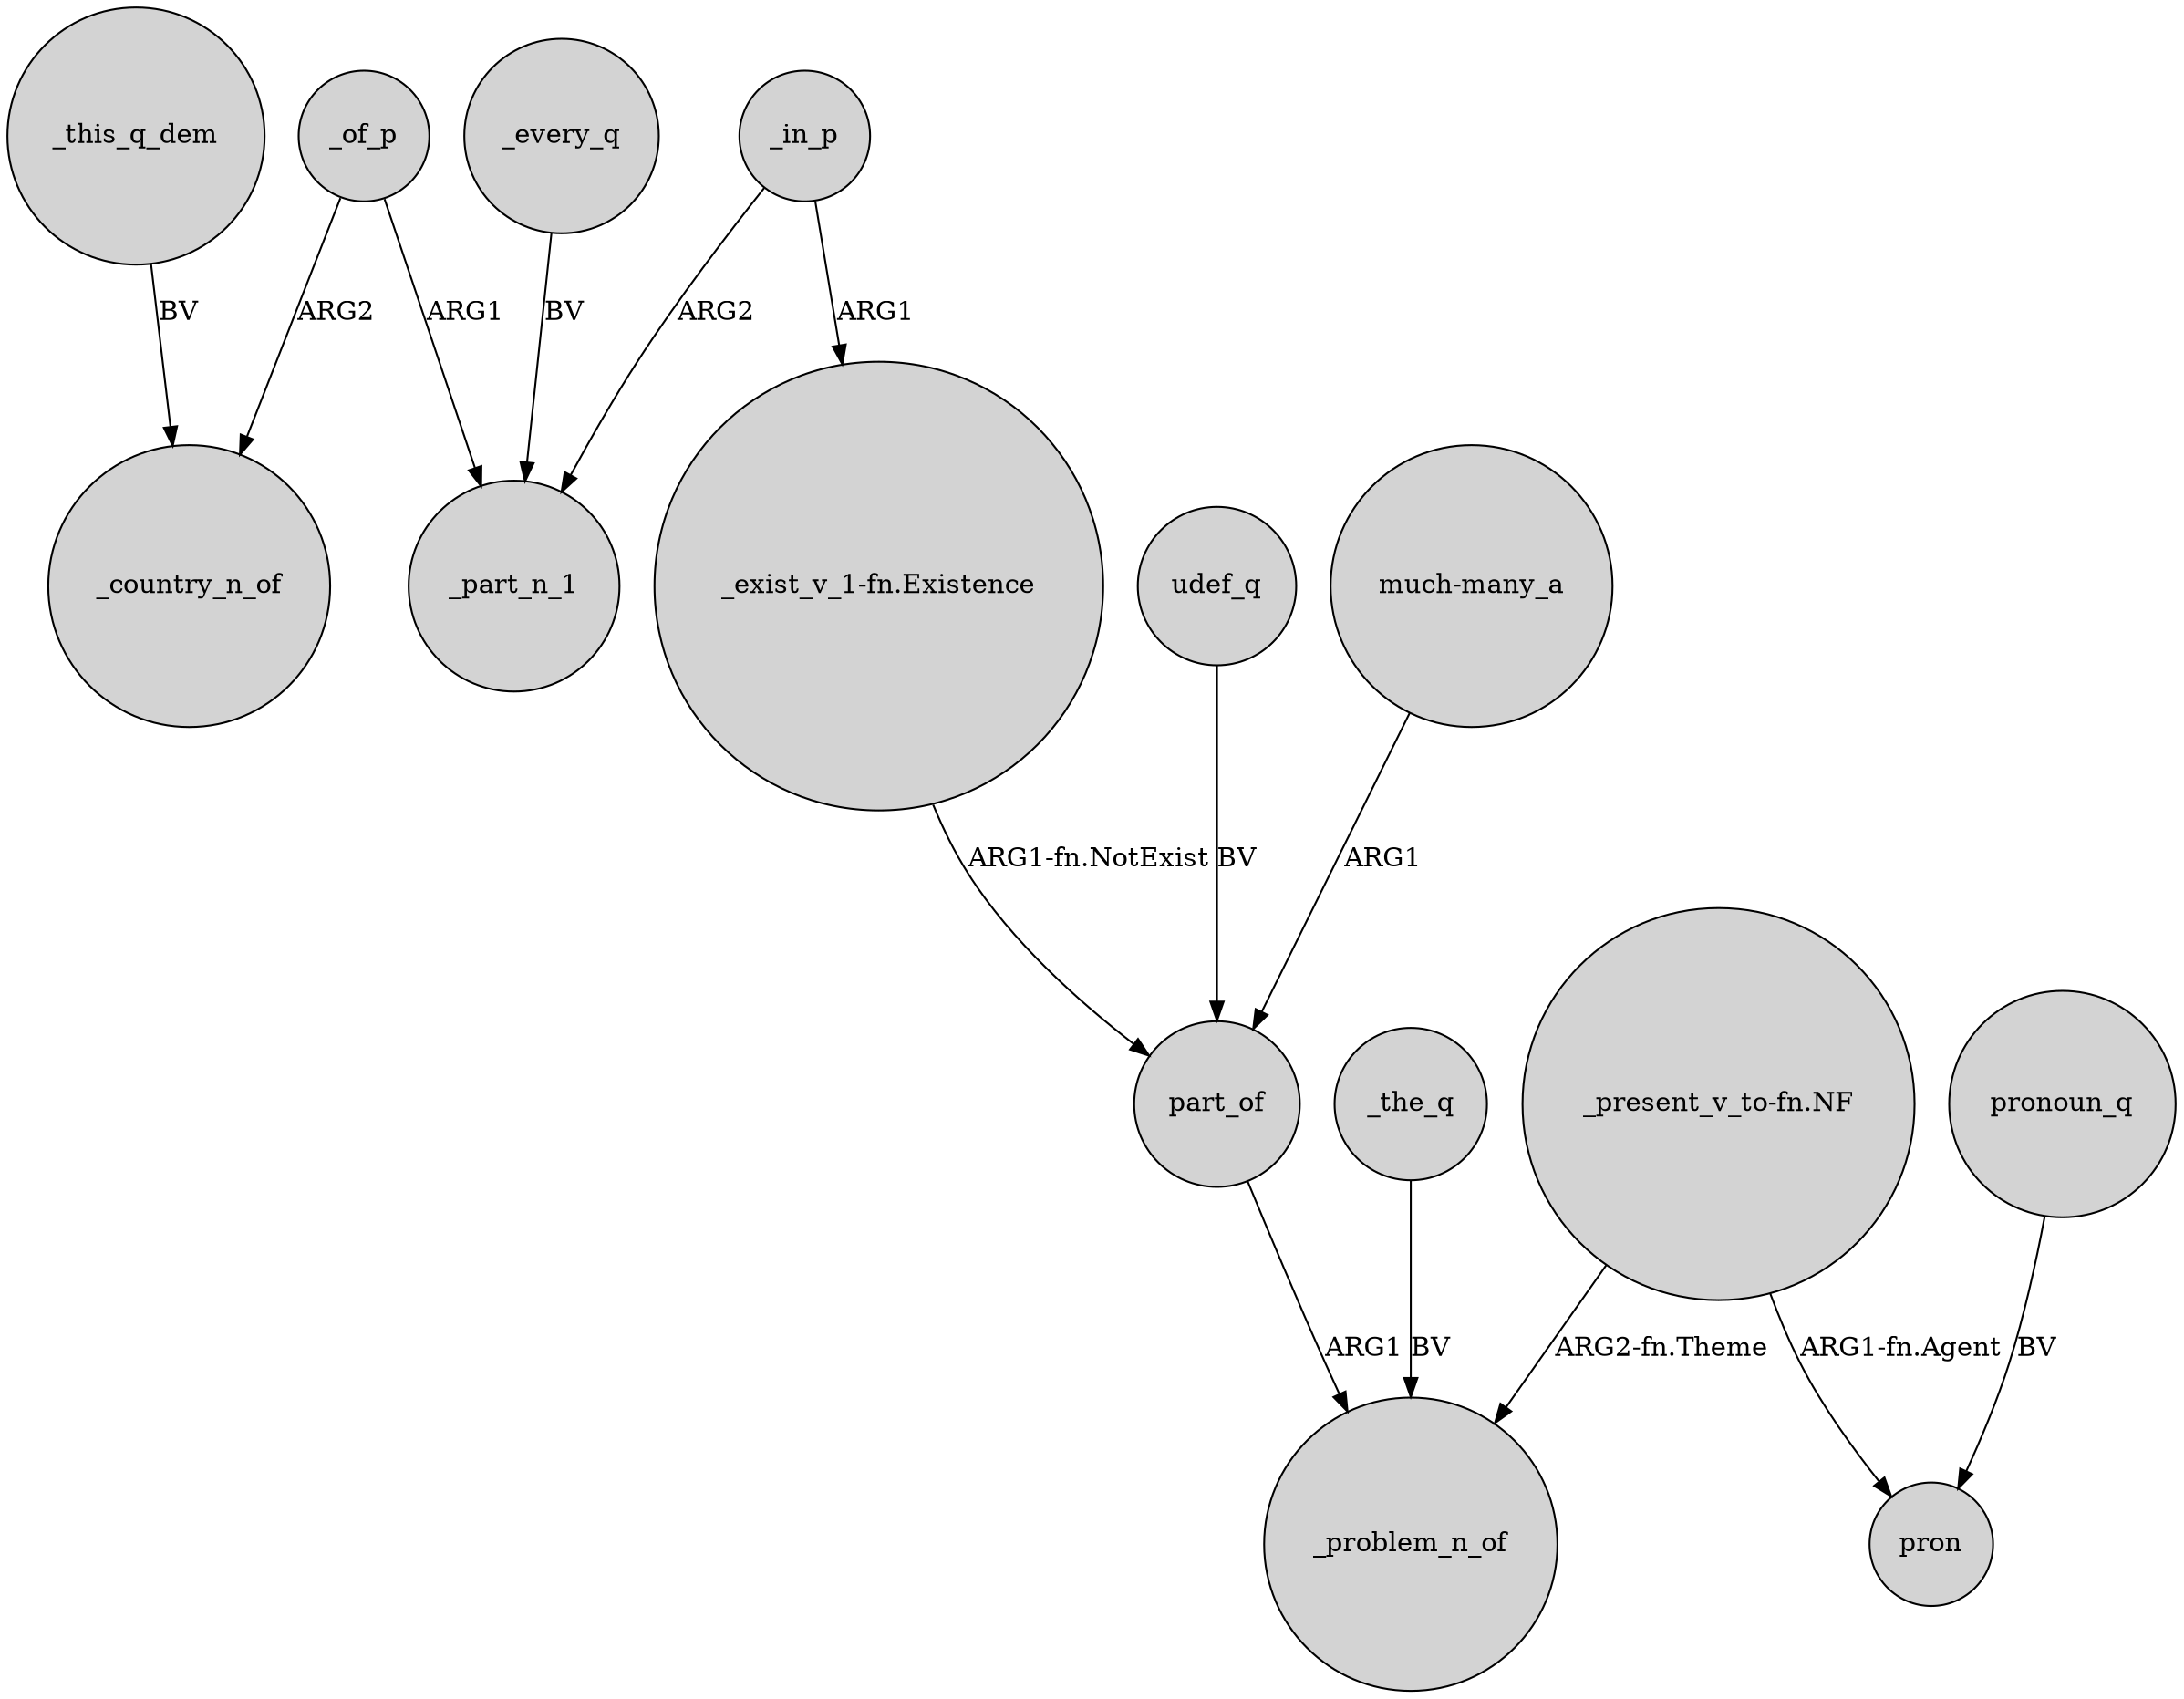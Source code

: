 digraph {
	node [shape=circle style=filled]
	_of_p -> _country_n_of [label=ARG2]
	_every_q -> _part_n_1 [label=BV]
	"_present_v_to-fn.NF" -> pron [label="ARG1-fn.Agent"]
	_this_q_dem -> _country_n_of [label=BV]
	udef_q -> part_of [label=BV]
	_in_p -> _part_n_1 [label=ARG2]
	_of_p -> _part_n_1 [label=ARG1]
	"_exist_v_1-fn.Existence" -> part_of [label="ARG1-fn.NotExist"]
	part_of -> _problem_n_of [label=ARG1]
	"_present_v_to-fn.NF" -> _problem_n_of [label="ARG2-fn.Theme"]
	_in_p -> "_exist_v_1-fn.Existence" [label=ARG1]
	"much-many_a" -> part_of [label=ARG1]
	_the_q -> _problem_n_of [label=BV]
	pronoun_q -> pron [label=BV]
}
